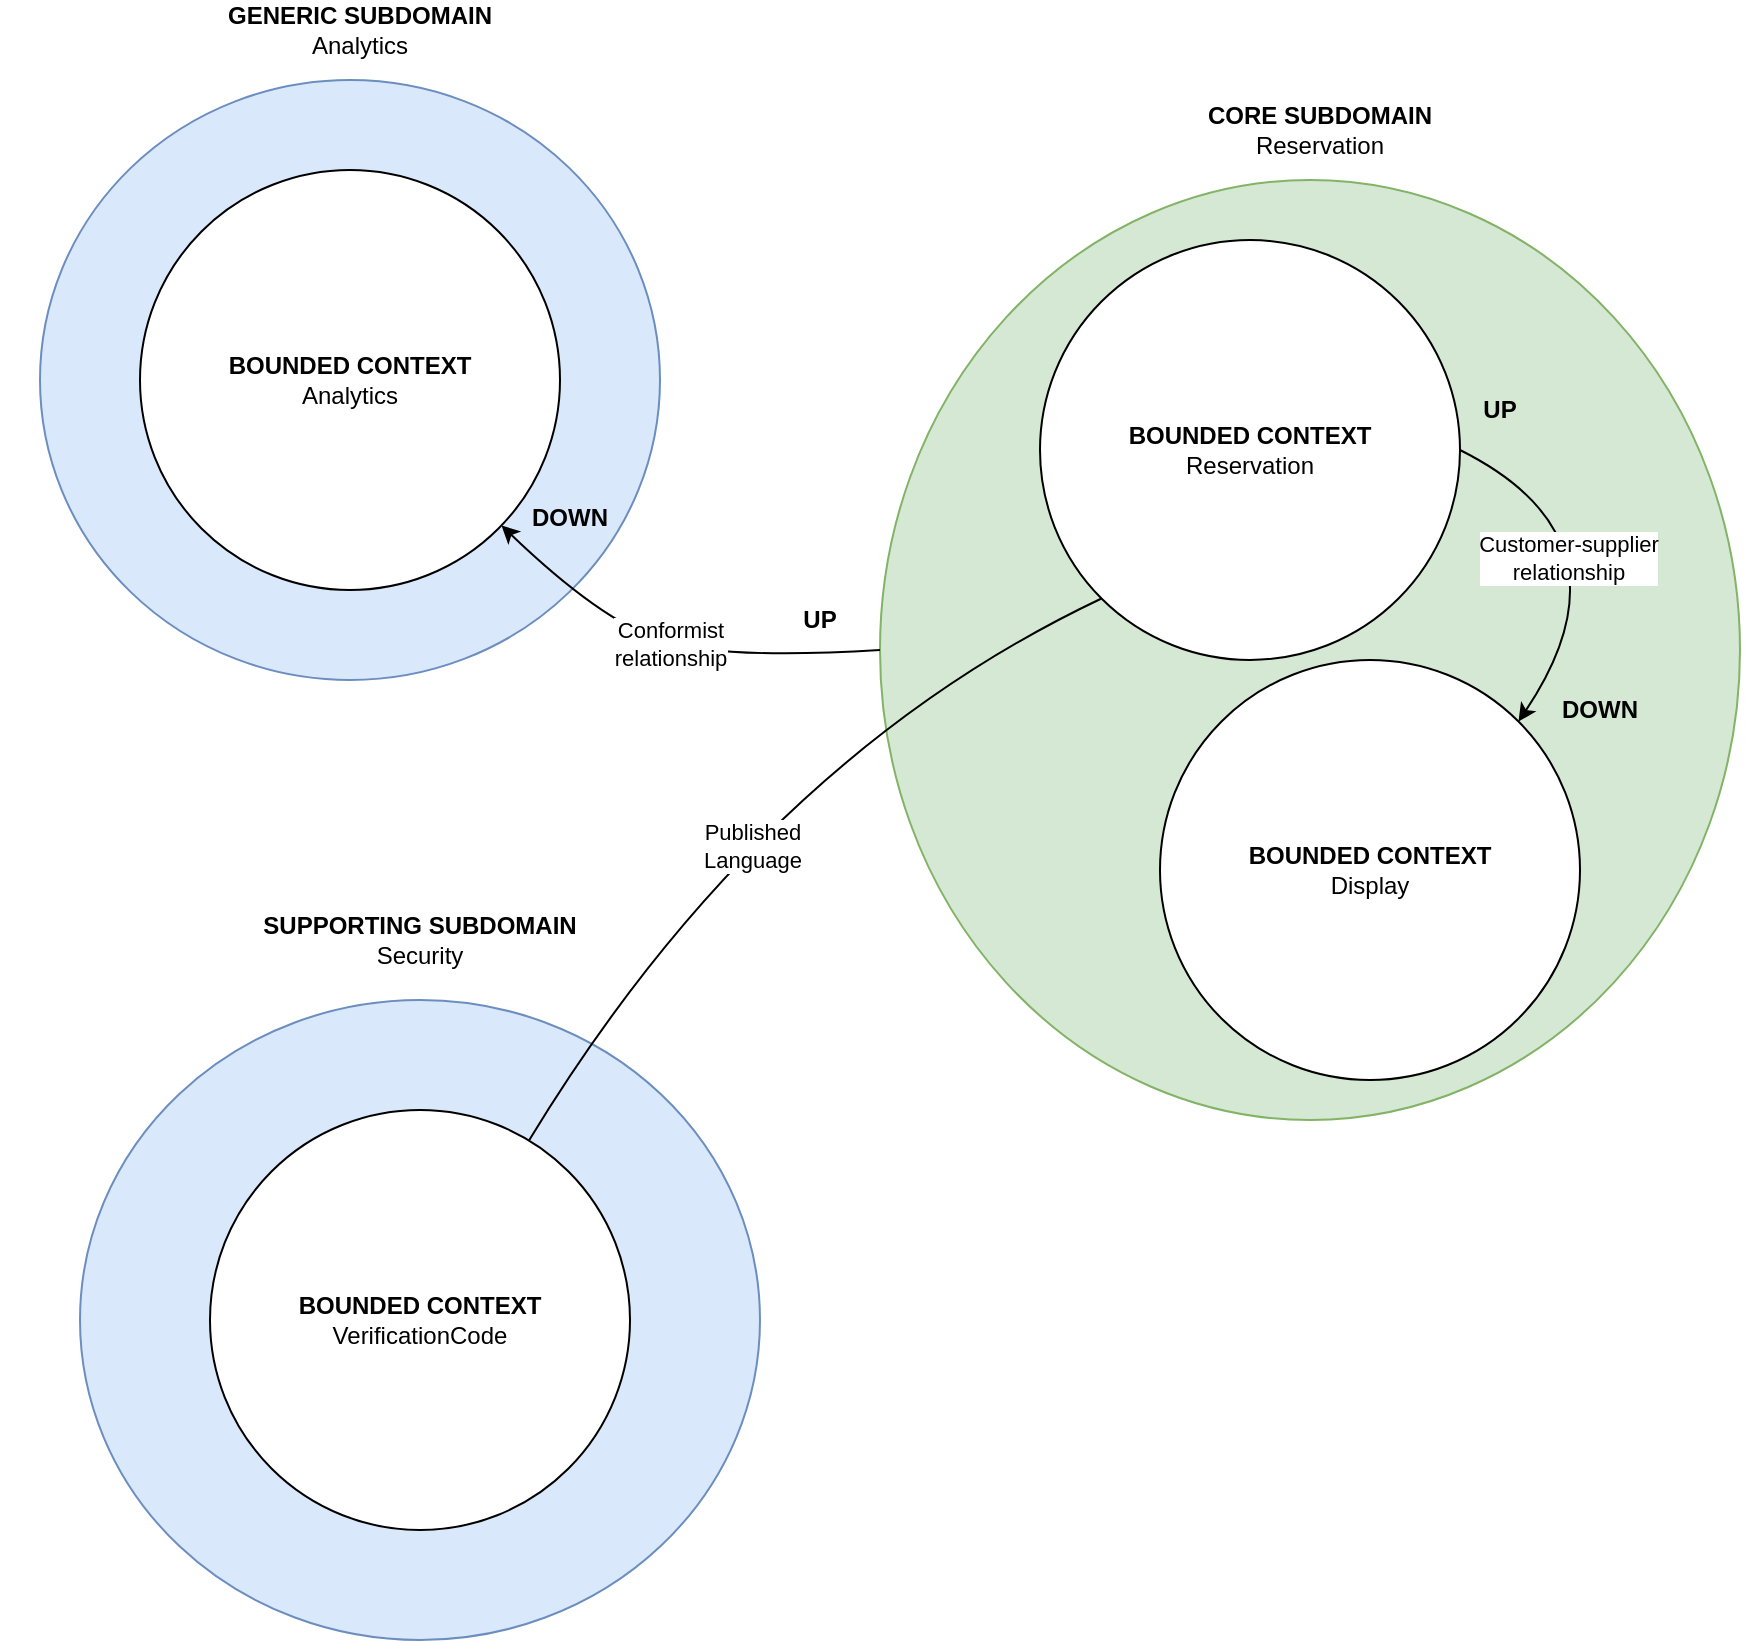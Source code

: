 <mxfile version="20.3.0" type="device"><diagram id="TAoUqO1iwL_giexddwP7" name="Page-1"><mxGraphModel dx="1298" dy="892" grid="1" gridSize="10" guides="1" tooltips="1" connect="1" arrows="1" fold="1" page="1" pageScale="1" pageWidth="827" pageHeight="1169" math="0" shadow="0"><root><mxCell id="0"/><mxCell id="1" parent="0"/><mxCell id="vvGTj9f6tylxwXGKTLJ0-1" value="" style="ellipse;whiteSpace=wrap;html=1;fillColor=#d5e8d4;strokeColor=#82b366;" parent="1" vertex="1"><mxGeometry x="570" y="190" width="430" height="470" as="geometry"/></mxCell><mxCell id="vvGTj9f6tylxwXGKTLJ0-2" value="" style="ellipse;whiteSpace=wrap;html=1;fillColor=#dae8fc;strokeColor=#6c8ebf;" parent="1" vertex="1"><mxGeometry x="170" y="600" width="340" height="320" as="geometry"/></mxCell><mxCell id="vvGTj9f6tylxwXGKTLJ0-3" value="" style="ellipse;whiteSpace=wrap;html=1;fillColor=#dae8fc;strokeColor=#6c8ebf;" parent="1" vertex="1"><mxGeometry x="150" y="140" width="310" height="300" as="geometry"/></mxCell><mxCell id="vvGTj9f6tylxwXGKTLJ0-4" value="&lt;b&gt;CORE SUBDOMAIN&lt;/b&gt;&lt;br&gt;Reservation" style="text;html=1;strokeColor=none;fillColor=none;align=center;verticalAlign=middle;whiteSpace=wrap;rounded=0;" parent="1" vertex="1"><mxGeometry x="570" y="150" width="440" height="30" as="geometry"/></mxCell><mxCell id="vvGTj9f6tylxwXGKTLJ0-5" value="&lt;b&gt;GENERIC SUBDOMAIN&lt;/b&gt;&lt;br&gt;Analytics" style="text;html=1;strokeColor=none;fillColor=none;align=center;verticalAlign=middle;whiteSpace=wrap;rounded=0;" parent="1" vertex="1"><mxGeometry x="130" y="100" width="360" height="30" as="geometry"/></mxCell><mxCell id="vvGTj9f6tylxwXGKTLJ0-6" value="&lt;b&gt;SUPPORTING SUBDOMAIN&lt;/b&gt;&lt;br&gt;Security" style="text;html=1;strokeColor=none;fillColor=none;align=center;verticalAlign=middle;whiteSpace=wrap;rounded=0;" parent="1" vertex="1"><mxGeometry x="140" y="555" width="400" height="30" as="geometry"/></mxCell><mxCell id="vvGTj9f6tylxwXGKTLJ0-7" value="&lt;b&gt;BOUNDED CONTEXT&lt;/b&gt;&lt;br&gt;Analytics" style="ellipse;whiteSpace=wrap;html=1;" parent="1" vertex="1"><mxGeometry x="200" y="185" width="210" height="210" as="geometry"/></mxCell><mxCell id="vvGTj9f6tylxwXGKTLJ0-8" value="&lt;b&gt;BOUNDED CONTEXT&lt;/b&gt;&lt;br&gt;VerificationCode" style="ellipse;whiteSpace=wrap;html=1;" parent="1" vertex="1"><mxGeometry x="235" y="655" width="210" height="210" as="geometry"/></mxCell><mxCell id="vvGTj9f6tylxwXGKTLJ0-9" value="&lt;b&gt;BOUNDED CONTEXT&lt;/b&gt;&lt;br&gt;Display" style="ellipse;whiteSpace=wrap;html=1;" parent="1" vertex="1"><mxGeometry x="710" y="430" width="210" height="210" as="geometry"/></mxCell><mxCell id="vvGTj9f6tylxwXGKTLJ0-10" value="&lt;b&gt;BOUNDED CONTEXT&lt;/b&gt;&lt;br&gt;Reservation" style="ellipse;whiteSpace=wrap;html=1;" parent="1" vertex="1"><mxGeometry x="650" y="220" width="210" height="210" as="geometry"/></mxCell><mxCell id="mSjVZfSALRU4TdUcQ3W9-3" value="" style="curved=1;endArrow=classic;html=1;rounded=0;exitX=0;exitY=0.5;exitDx=0;exitDy=0;startArrow=none;startFill=0;endFill=1;" parent="1" source="vvGTj9f6tylxwXGKTLJ0-1" target="vvGTj9f6tylxwXGKTLJ0-7" edge="1"><mxGeometry width="50" height="50" relative="1" as="geometry"><mxPoint x="800" y="640" as="sourcePoint"/><mxPoint x="850" y="590" as="targetPoint"/><Array as="points"><mxPoint x="490" y="430"/><mxPoint x="430" y="410"/></Array></mxGeometry></mxCell><mxCell id="mSjVZfSALRU4TdUcQ3W9-8" value="Conformist&lt;br&gt;relationship" style="edgeLabel;html=1;align=center;verticalAlign=middle;resizable=0;points=[];" parent="mSjVZfSALRU4TdUcQ3W9-3" vertex="1" connectable="0"><mxGeometry x="0.005" relative="1" as="geometry"><mxPoint as="offset"/></mxGeometry></mxCell><mxCell id="mSjVZfSALRU4TdUcQ3W9-4" value="" style="curved=1;endArrow=none;html=1;rounded=0;entryX=0;entryY=1;entryDx=0;entryDy=0;startArrow=none;startFill=0;endFill=0;" parent="1" source="vvGTj9f6tylxwXGKTLJ0-8" target="vvGTj9f6tylxwXGKTLJ0-10" edge="1"><mxGeometry width="50" height="50" relative="1" as="geometry"><mxPoint x="580.0" y="435" as="sourcePoint"/><mxPoint x="390.746" y="372.716" as="targetPoint"/><Array as="points"><mxPoint x="510" y="480"/></Array></mxGeometry></mxCell><mxCell id="mSjVZfSALRU4TdUcQ3W9-9" value="Published&lt;br&gt;Language" style="edgeLabel;html=1;align=center;verticalAlign=middle;resizable=0;points=[];" parent="mSjVZfSALRU4TdUcQ3W9-4" vertex="1" connectable="0"><mxGeometry x="-0.105" y="-19" relative="1" as="geometry"><mxPoint as="offset"/></mxGeometry></mxCell><mxCell id="mSjVZfSALRU4TdUcQ3W9-7" value="" style="curved=1;endArrow=classic;html=1;rounded=0;entryX=1;entryY=0;entryDx=0;entryDy=0;exitX=1;exitY=0.5;exitDx=0;exitDy=0;" parent="1" source="vvGTj9f6tylxwXGKTLJ0-10" target="vvGTj9f6tylxwXGKTLJ0-9" edge="1"><mxGeometry width="50" height="50" relative="1" as="geometry"><mxPoint x="800" y="640" as="sourcePoint"/><mxPoint x="850" y="590" as="targetPoint"/><Array as="points"><mxPoint x="950" y="370"/></Array></mxGeometry></mxCell><mxCell id="mSjVZfSALRU4TdUcQ3W9-10" value="Customer-supplier&lt;br&gt;relationship" style="edgeLabel;html=1;align=center;verticalAlign=middle;resizable=0;points=[];" parent="mSjVZfSALRU4TdUcQ3W9-7" vertex="1" connectable="0"><mxGeometry x="-0.309" y="-24" relative="1" as="geometry"><mxPoint as="offset"/></mxGeometry></mxCell><mxCell id="zYbrjGwLXJhmWlL_Zobe-1" value="&lt;b&gt;DOWN&lt;/b&gt;" style="text;html=1;strokeColor=none;fillColor=none;align=center;verticalAlign=middle;whiteSpace=wrap;rounded=0;" parent="1" vertex="1"><mxGeometry x="395" y="344" width="40" height="30" as="geometry"/></mxCell><mxCell id="zYbrjGwLXJhmWlL_Zobe-2" value="&lt;b&gt;UP&lt;/b&gt;" style="text;html=1;strokeColor=none;fillColor=none;align=center;verticalAlign=middle;whiteSpace=wrap;rounded=0;" parent="1" vertex="1"><mxGeometry x="520" y="395" width="40" height="30" as="geometry"/></mxCell><mxCell id="zYbrjGwLXJhmWlL_Zobe-3" value="&lt;b&gt;UP&lt;/b&gt;" style="text;html=1;strokeColor=none;fillColor=none;align=center;verticalAlign=middle;whiteSpace=wrap;rounded=0;" parent="1" vertex="1"><mxGeometry x="860" y="290" width="40" height="30" as="geometry"/></mxCell><mxCell id="zYbrjGwLXJhmWlL_Zobe-4" value="&lt;b&gt;DOWN&lt;/b&gt;" style="text;html=1;strokeColor=none;fillColor=none;align=center;verticalAlign=middle;whiteSpace=wrap;rounded=0;" parent="1" vertex="1"><mxGeometry x="910" y="440" width="40" height="30" as="geometry"/></mxCell></root></mxGraphModel></diagram></mxfile>